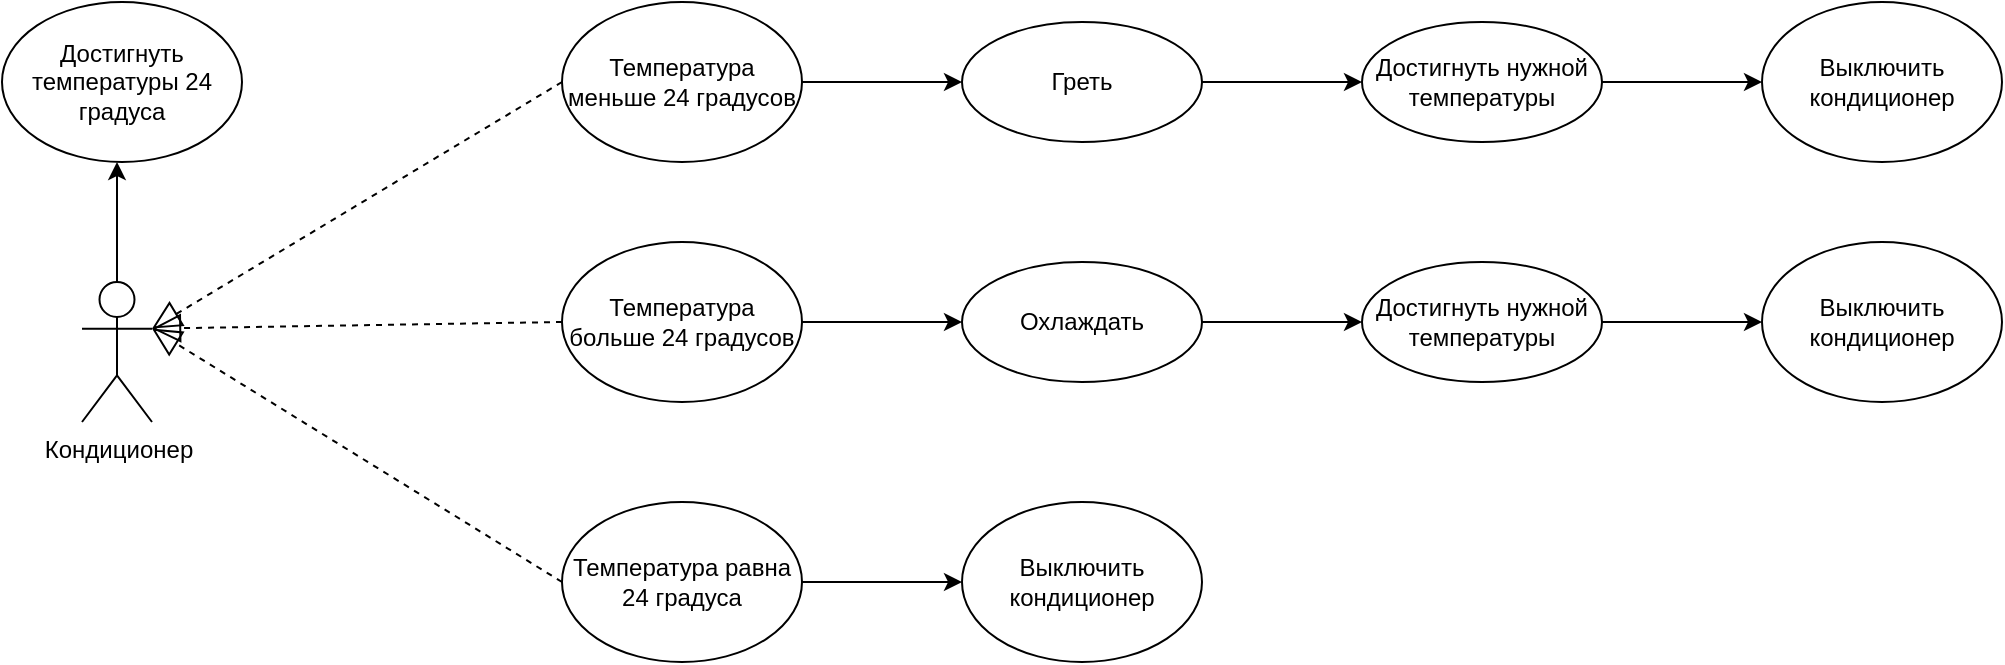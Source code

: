 <mxfile version="15.1.1" type="github">
  <diagram id="9tte5DxjwHUWS7HEezGu" name="Page-1">
    <mxGraphModel dx="1422" dy="794" grid="1" gridSize="10" guides="1" tooltips="1" connect="1" arrows="1" fold="1" page="1" pageScale="1" pageWidth="827" pageHeight="1169" math="0" shadow="0">
      <root>
        <mxCell id="0" />
        <mxCell id="1" parent="0" />
        <mxCell id="JSoTzA51Q1RG6e945Nf0-3" style="edgeStyle=orthogonalEdgeStyle;rounded=0;orthogonalLoop=1;jettySize=auto;html=1;exitX=0.5;exitY=0;exitDx=0;exitDy=0;exitPerimeter=0;entryX=0.5;entryY=1;entryDx=0;entryDy=0;" edge="1" parent="1" source="JSoTzA51Q1RG6e945Nf0-1">
          <mxGeometry relative="1" as="geometry">
            <mxPoint x="97.5" y="230" as="targetPoint" />
          </mxGeometry>
        </mxCell>
        <mxCell id="JSoTzA51Q1RG6e945Nf0-1" value="Кондиционер" style="shape=umlActor;verticalLabelPosition=bottom;verticalAlign=top;html=1;outlineConnect=0;" vertex="1" parent="1">
          <mxGeometry x="80" y="290" width="35" height="70" as="geometry" />
        </mxCell>
        <mxCell id="JSoTzA51Q1RG6e945Nf0-13" value="Достигнуть температуры 24 градуса" style="ellipse;whiteSpace=wrap;html=1;" vertex="1" parent="1">
          <mxGeometry x="40" y="150" width="120" height="80" as="geometry" />
        </mxCell>
        <mxCell id="JSoTzA51Q1RG6e945Nf0-31" value="" style="edgeStyle=orthogonalEdgeStyle;rounded=0;orthogonalLoop=1;jettySize=auto;html=1;" edge="1" parent="1" source="JSoTzA51Q1RG6e945Nf0-23" target="JSoTzA51Q1RG6e945Nf0-30">
          <mxGeometry relative="1" as="geometry" />
        </mxCell>
        <mxCell id="JSoTzA51Q1RG6e945Nf0-23" value="Температура меньше 24 градусов" style="ellipse;whiteSpace=wrap;html=1;verticalAlign=middle;" vertex="1" parent="1">
          <mxGeometry x="320" y="150" width="120" height="80" as="geometry" />
        </mxCell>
        <mxCell id="JSoTzA51Q1RG6e945Nf0-24" value="" style="endArrow=block;dashed=1;endFill=0;endSize=12;html=1;exitX=0;exitY=0.5;exitDx=0;exitDy=0;entryX=1;entryY=0.333;entryDx=0;entryDy=0;entryPerimeter=0;" edge="1" parent="1" source="JSoTzA51Q1RG6e945Nf0-23" target="JSoTzA51Q1RG6e945Nf0-1">
          <mxGeometry width="160" relative="1" as="geometry">
            <mxPoint x="330" y="370" as="sourcePoint" />
            <mxPoint x="490" y="370" as="targetPoint" />
          </mxGeometry>
        </mxCell>
        <mxCell id="JSoTzA51Q1RG6e945Nf0-33" value="" style="edgeStyle=orthogonalEdgeStyle;rounded=0;orthogonalLoop=1;jettySize=auto;html=1;" edge="1" parent="1" source="JSoTzA51Q1RG6e945Nf0-25" target="JSoTzA51Q1RG6e945Nf0-32">
          <mxGeometry relative="1" as="geometry" />
        </mxCell>
        <mxCell id="JSoTzA51Q1RG6e945Nf0-25" value="Температура больше 24 градусов" style="ellipse;whiteSpace=wrap;html=1;verticalAlign=middle;" vertex="1" parent="1">
          <mxGeometry x="320" y="270" width="120" height="80" as="geometry" />
        </mxCell>
        <mxCell id="JSoTzA51Q1RG6e945Nf0-26" value="" style="endArrow=block;dashed=1;endFill=0;endSize=12;html=1;exitX=0;exitY=0.5;exitDx=0;exitDy=0;entryX=1;entryY=0.333;entryDx=0;entryDy=0;entryPerimeter=0;" edge="1" parent="1" source="JSoTzA51Q1RG6e945Nf0-25" target="JSoTzA51Q1RG6e945Nf0-1">
          <mxGeometry width="160" relative="1" as="geometry">
            <mxPoint x="330" y="360" as="sourcePoint" />
            <mxPoint x="120" y="310" as="targetPoint" />
          </mxGeometry>
        </mxCell>
        <mxCell id="JSoTzA51Q1RG6e945Nf0-35" value="" style="edgeStyle=orthogonalEdgeStyle;rounded=0;orthogonalLoop=1;jettySize=auto;html=1;" edge="1" parent="1" source="JSoTzA51Q1RG6e945Nf0-27" target="JSoTzA51Q1RG6e945Nf0-34">
          <mxGeometry relative="1" as="geometry" />
        </mxCell>
        <mxCell id="JSoTzA51Q1RG6e945Nf0-27" value="Температура равна 24 градуса" style="ellipse;whiteSpace=wrap;html=1;verticalAlign=middle;" vertex="1" parent="1">
          <mxGeometry x="320" y="400" width="120" height="80" as="geometry" />
        </mxCell>
        <mxCell id="JSoTzA51Q1RG6e945Nf0-28" value="" style="endArrow=block;dashed=1;endFill=0;endSize=12;html=1;exitX=0;exitY=0.5;exitDx=0;exitDy=0;entryX=1;entryY=0.333;entryDx=0;entryDy=0;entryPerimeter=0;" edge="1" parent="1" source="JSoTzA51Q1RG6e945Nf0-27" target="JSoTzA51Q1RG6e945Nf0-1">
          <mxGeometry width="160" relative="1" as="geometry">
            <mxPoint x="330" y="360" as="sourcePoint" />
            <mxPoint x="490" y="360" as="targetPoint" />
          </mxGeometry>
        </mxCell>
        <mxCell id="JSoTzA51Q1RG6e945Nf0-37" value="" style="edgeStyle=orthogonalEdgeStyle;rounded=0;orthogonalLoop=1;jettySize=auto;html=1;" edge="1" parent="1" source="JSoTzA51Q1RG6e945Nf0-30" target="JSoTzA51Q1RG6e945Nf0-36">
          <mxGeometry relative="1" as="geometry" />
        </mxCell>
        <mxCell id="JSoTzA51Q1RG6e945Nf0-30" value="Греть" style="ellipse;whiteSpace=wrap;html=1;" vertex="1" parent="1">
          <mxGeometry x="520" y="160" width="120" height="60" as="geometry" />
        </mxCell>
        <mxCell id="JSoTzA51Q1RG6e945Nf0-32" value="Охлаждать" style="ellipse;whiteSpace=wrap;html=1;" vertex="1" parent="1">
          <mxGeometry x="520" y="280" width="120" height="60" as="geometry" />
        </mxCell>
        <mxCell id="JSoTzA51Q1RG6e945Nf0-34" value="Выключить кондиционер" style="ellipse;whiteSpace=wrap;html=1;verticalAlign=middle;" vertex="1" parent="1">
          <mxGeometry x="520" y="400" width="120" height="80" as="geometry" />
        </mxCell>
        <mxCell id="JSoTzA51Q1RG6e945Nf0-50" style="edgeStyle=orthogonalEdgeStyle;rounded=0;orthogonalLoop=1;jettySize=auto;html=1;exitX=1;exitY=0.5;exitDx=0;exitDy=0;entryX=0;entryY=0.5;entryDx=0;entryDy=0;" edge="1" parent="1" source="JSoTzA51Q1RG6e945Nf0-36" target="JSoTzA51Q1RG6e945Nf0-48">
          <mxGeometry relative="1" as="geometry" />
        </mxCell>
        <mxCell id="JSoTzA51Q1RG6e945Nf0-36" value="Достигнуть нужной температуры" style="ellipse;whiteSpace=wrap;html=1;" vertex="1" parent="1">
          <mxGeometry x="720" y="160" width="120" height="60" as="geometry" />
        </mxCell>
        <mxCell id="JSoTzA51Q1RG6e945Nf0-51" style="edgeStyle=orthogonalEdgeStyle;rounded=0;orthogonalLoop=1;jettySize=auto;html=1;exitX=1;exitY=0.5;exitDx=0;exitDy=0;entryX=0;entryY=0.5;entryDx=0;entryDy=0;" edge="1" parent="1" source="JSoTzA51Q1RG6e945Nf0-38" target="JSoTzA51Q1RG6e945Nf0-49">
          <mxGeometry relative="1" as="geometry" />
        </mxCell>
        <mxCell id="JSoTzA51Q1RG6e945Nf0-38" value="Достигнуть нужной температуры" style="ellipse;whiteSpace=wrap;html=1;" vertex="1" parent="1">
          <mxGeometry x="720" y="280" width="120" height="60" as="geometry" />
        </mxCell>
        <mxCell id="JSoTzA51Q1RG6e945Nf0-40" value="" style="endArrow=classic;html=1;exitX=1;exitY=0.5;exitDx=0;exitDy=0;entryX=0;entryY=0.5;entryDx=0;entryDy=0;" edge="1" parent="1" source="JSoTzA51Q1RG6e945Nf0-32" target="JSoTzA51Q1RG6e945Nf0-38">
          <mxGeometry width="50" height="50" relative="1" as="geometry">
            <mxPoint x="390" y="370" as="sourcePoint" />
            <mxPoint x="440" y="320" as="targetPoint" />
          </mxGeometry>
        </mxCell>
        <mxCell id="JSoTzA51Q1RG6e945Nf0-48" value="Выключить кондиционер" style="ellipse;whiteSpace=wrap;html=1;verticalAlign=middle;" vertex="1" parent="1">
          <mxGeometry x="920" y="150" width="120" height="80" as="geometry" />
        </mxCell>
        <mxCell id="JSoTzA51Q1RG6e945Nf0-49" value="Выключить кондиционер" style="ellipse;whiteSpace=wrap;html=1;verticalAlign=middle;" vertex="1" parent="1">
          <mxGeometry x="920" y="270" width="120" height="80" as="geometry" />
        </mxCell>
      </root>
    </mxGraphModel>
  </diagram>
</mxfile>
